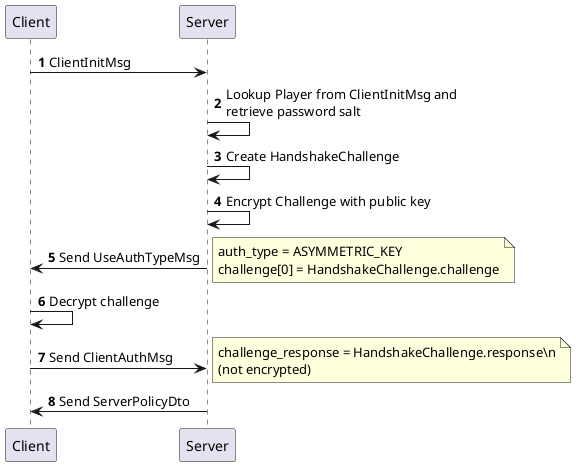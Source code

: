 @startuml
'https://plantuml.com/sequence-diagram

autonumber
Client -> Server: ClientInitMsg
Server -> Server: Lookup Player from ClientInitMsg and\nretrieve password salt
Server -> Server: Create HandshakeChallenge
Server -> Server: Encrypt Challenge with public key
Server -> Client: Send UseAuthTypeMsg
note right
    auth_type = ASYMMETRIC_KEY
    challenge[0] = HandshakeChallenge.challenge
end note
Client -> Client: Decrypt challenge
Client -> Server: Send ClientAuthMsg
note right
    challenge_response = HandshakeChallenge.response\n
    (not encrypted)
end note
Server -> Client: Send ServerPolicyDto

@enduml